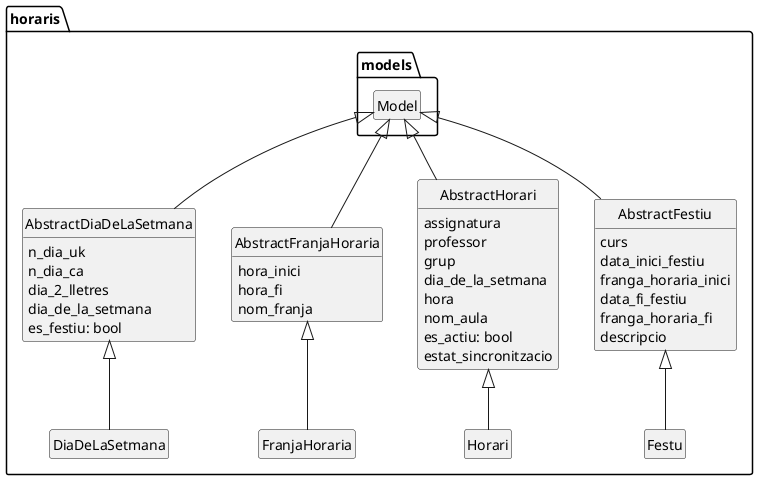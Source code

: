 @startuml
hide circle
hide empty members

package horaris {
    class AbstractDiaDeLaSetmana extends models.Model {
        n_dia_uk
        n_dia_ca
        dia_2_lletres
        dia_de_la_setmana
        es_festiu: bool
    }
    class AbstractFranjaHoraria extends models.Model {
        hora_inici
        hora_fi
        nom_franja
    }
    class AbstractHorari extends models.Model {
        assignatura
        professor
        grup
        dia_de_la_setmana
        hora
        nom_aula
        es_actiu: bool
        estat_sincronitzacio
    }
    class AbstractFestiu extends models.Model {
        curs
        data_inici_festiu
        franga_horaria_inici
        data_fi_festiu
        franga_horaria_fi
        descripcio
    }

    class DiaDeLaSetmana extends AbstractDiaDeLaSetmana
    class FranjaHoraria extends AbstractFranjaHoraria
    class Horari extends AbstractHorari
    class Festu extends AbstractFestiu
}
@enduml
